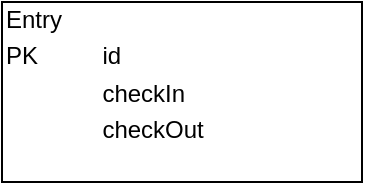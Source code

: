 <mxfile>
    <diagram id="kiFmV2DvvhrkrkknY5GC" name="Page-1">
        <mxGraphModel dx="508" dy="771" grid="1" gridSize="10" guides="1" tooltips="1" connect="1" arrows="1" fold="1" page="1" pageScale="1" pageWidth="850" pageHeight="1100" math="0" shadow="0">
            <root>
                <mxCell id="0"/>
                <mxCell id="1" parent="0"/>
                <mxCell id="2" value="&lt;div style=&quot;box-sizing: border-box ; width: 100% ; padding: 2px&quot;&gt;Entry&lt;/div&gt;&lt;table style=&quot;width: 100% ; font-size: 1em&quot; cellpadding=&quot;2&quot; cellspacing=&quot;0&quot;&gt;&lt;tbody&gt;&lt;tr&gt;&lt;td&gt;PK&lt;/td&gt;&lt;td&gt;id&lt;/td&gt;&lt;/tr&gt;&lt;tr&gt;&lt;td&gt;&lt;/td&gt;&lt;td&gt;checkIn&lt;/td&gt;&lt;/tr&gt;&lt;tr&gt;&lt;td&gt;&lt;/td&gt;&lt;td&gt;checkOut&lt;br&gt;&lt;/td&gt;&lt;/tr&gt;&lt;/tbody&gt;&lt;/table&gt;" style="verticalAlign=top;align=left;overflow=fill;html=1;labelBackgroundColor=none;" vertex="1" parent="1">
                    <mxGeometry x="90" y="240" width="180" height="90" as="geometry"/>
                </mxCell>
            </root>
        </mxGraphModel>
    </diagram>
</mxfile>